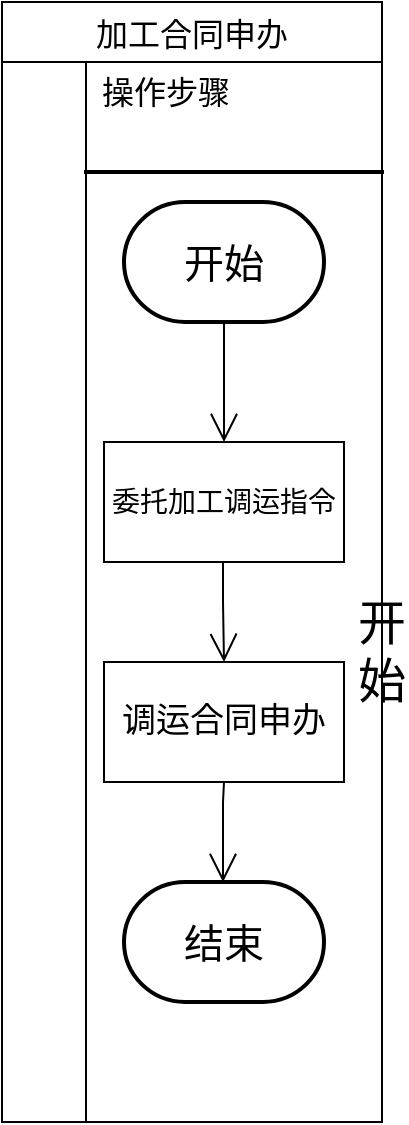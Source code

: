 <mxfile version="22.1.7" type="github">
  <diagram name="第 1 页" id="iP12DBV8bAaUlN6JMXEY">
    <mxGraphModel dx="1050" dy="530" grid="1" gridSize="10" guides="1" tooltips="1" connect="1" arrows="1" fold="1" page="1" pageScale="1" pageWidth="827" pageHeight="1169" math="0" shadow="0">
      <root>
        <mxCell id="0" />
        <mxCell id="1" parent="0" />
        <mxCell id="yWSRPp1NiUVczaKX_BIT-11" value="" style="line;strokeWidth=2;html=1;" parent="1" vertex="1">
          <mxGeometry x="360" y="270" width="150" height="10" as="geometry" />
        </mxCell>
        <mxCell id="yWSRPp1NiUVczaKX_BIT-19" value="" style="endArrow=open;endFill=1;endSize=12;html=1;rounded=0;exitX=0.5;exitY=1;exitDx=0;exitDy=0;entryX=0.5;entryY=0;entryDx=0;entryDy=0;" parent="1" target="yWSRPp1NiUVczaKX_BIT-20" edge="1">
          <mxGeometry width="160" relative="1" as="geometry">
            <mxPoint x="430" y="350" as="sourcePoint" />
            <mxPoint x="662" y="444" as="targetPoint" />
            <Array as="points">
              <mxPoint x="430" y="370" />
            </Array>
          </mxGeometry>
        </mxCell>
        <mxCell id="yWSRPp1NiUVczaKX_BIT-20" value="&lt;font style=&quot;font-size: 14px;&quot;&gt;委托加工调运指令&lt;/font&gt;" style="rounded=0;whiteSpace=wrap;html=1;" parent="1" vertex="1">
          <mxGeometry x="370" y="410" width="120" height="60" as="geometry" />
        </mxCell>
        <mxCell id="yWSRPp1NiUVczaKX_BIT-21" value="&lt;font style=&quot;font-size: 17px;&quot;&gt;调运合同申办&lt;/font&gt;" style="rounded=0;whiteSpace=wrap;html=1;" parent="1" vertex="1">
          <mxGeometry x="370" y="520" width="120" height="60" as="geometry" />
        </mxCell>
        <mxCell id="yWSRPp1NiUVczaKX_BIT-25" value="&lt;font style=&quot;font-size: 20px;&quot;&gt;开始&lt;/font&gt;" style="strokeWidth=2;html=1;shape=mxgraph.flowchart.terminator;whiteSpace=wrap;" parent="1" vertex="1">
          <mxGeometry x="380" y="290" width="100" height="60" as="geometry" />
        </mxCell>
        <mxCell id="yWSRPp1NiUVczaKX_BIT-26" value="&lt;font style=&quot;font-size: 20px;&quot;&gt;结束&lt;/font&gt;" style="strokeWidth=2;html=1;shape=mxgraph.flowchart.terminator;whiteSpace=wrap;" parent="1" vertex="1">
          <mxGeometry x="380" y="630" width="100" height="60" as="geometry" />
        </mxCell>
        <mxCell id="yWSRPp1NiUVczaKX_BIT-27" value="" style="endArrow=open;endFill=1;endSize=12;html=1;rounded=0;exitX=0.5;exitY=1;exitDx=0;exitDy=0;" parent="1" edge="1">
          <mxGeometry width="160" relative="1" as="geometry">
            <mxPoint x="429.5" y="470" as="sourcePoint" />
            <mxPoint x="430" y="520" as="targetPoint" />
            <Array as="points">
              <mxPoint x="429.5" y="490" />
            </Array>
          </mxGeometry>
        </mxCell>
        <mxCell id="yWSRPp1NiUVczaKX_BIT-28" value="" style="endArrow=open;endFill=1;endSize=12;html=1;rounded=0;entryX=0.5;entryY=0;entryDx=0;entryDy=0;" parent="1" edge="1">
          <mxGeometry width="160" relative="1" as="geometry">
            <mxPoint x="430" y="580" as="sourcePoint" />
            <mxPoint x="429.5" y="630" as="targetPoint" />
            <Array as="points">
              <mxPoint x="429.5" y="590" />
            </Array>
          </mxGeometry>
        </mxCell>
        <mxCell id="yWSRPp1NiUVczaKX_BIT-1" value="加工合同申办" style="shape=table;startSize=30;container=1;collapsible=0;childLayout=tableLayout;fixedRows=1;rowLines=0;fontStyle=0;strokeColor=default;fontSize=16;" parent="1" vertex="1">
          <mxGeometry x="319" y="190" width="190" height="560" as="geometry" />
        </mxCell>
        <mxCell id="yWSRPp1NiUVczaKX_BIT-2" value="" style="shape=tableRow;horizontal=0;startSize=0;swimlaneHead=0;swimlaneBody=0;top=0;left=0;bottom=0;right=0;collapsible=0;dropTarget=0;fillColor=none;points=[[0,0.5],[1,0.5]];portConstraint=eastwest;strokeColor=inherit;fontSize=16;" parent="yWSRPp1NiUVczaKX_BIT-1" vertex="1">
          <mxGeometry y="30" width="190" height="30" as="geometry" />
        </mxCell>
        <mxCell id="yWSRPp1NiUVczaKX_BIT-3" value="" style="shape=partialRectangle;html=1;whiteSpace=wrap;connectable=0;fillColor=none;top=0;left=0;bottom=0;right=0;overflow=hidden;pointerEvents=1;strokeColor=inherit;fontSize=16;" parent="yWSRPp1NiUVczaKX_BIT-2" vertex="1">
          <mxGeometry width="42" height="30" as="geometry">
            <mxRectangle width="42" height="30" as="alternateBounds" />
          </mxGeometry>
        </mxCell>
        <mxCell id="yWSRPp1NiUVczaKX_BIT-4" value="操作步骤" style="shape=partialRectangle;html=1;whiteSpace=wrap;connectable=0;fillColor=none;top=0;left=0;bottom=0;right=0;align=left;spacingLeft=6;overflow=hidden;strokeColor=inherit;fontSize=16;" parent="yWSRPp1NiUVczaKX_BIT-2" vertex="1">
          <mxGeometry x="42" width="148" height="30" as="geometry">
            <mxRectangle width="148" height="30" as="alternateBounds" />
          </mxGeometry>
        </mxCell>
        <mxCell id="yWSRPp1NiUVczaKX_BIT-5" value="" style="shape=tableRow;horizontal=0;startSize=0;swimlaneHead=0;swimlaneBody=0;top=0;left=0;bottom=0;right=0;collapsible=0;dropTarget=0;fillColor=none;points=[[0,0.5],[1,0.5]];portConstraint=eastwest;strokeColor=inherit;fontSize=16;" parent="yWSRPp1NiUVczaKX_BIT-1" vertex="1">
          <mxGeometry y="60" width="190" height="30" as="geometry" />
        </mxCell>
        <mxCell id="yWSRPp1NiUVczaKX_BIT-6" value="" style="shape=partialRectangle;html=1;whiteSpace=wrap;connectable=0;fillColor=none;top=0;left=0;bottom=0;right=0;overflow=hidden;strokeColor=inherit;fontSize=16;" parent="yWSRPp1NiUVczaKX_BIT-5" vertex="1">
          <mxGeometry width="42" height="30" as="geometry">
            <mxRectangle width="42" height="30" as="alternateBounds" />
          </mxGeometry>
        </mxCell>
        <mxCell id="yWSRPp1NiUVczaKX_BIT-7" value="" style="shape=partialRectangle;html=1;whiteSpace=wrap;connectable=0;fillColor=none;top=0;left=0;bottom=0;right=0;align=left;spacingLeft=6;overflow=hidden;strokeColor=inherit;fontSize=16;" parent="yWSRPp1NiUVczaKX_BIT-5" vertex="1">
          <mxGeometry x="42" width="148" height="30" as="geometry">
            <mxRectangle width="148" height="30" as="alternateBounds" />
          </mxGeometry>
        </mxCell>
        <mxCell id="yWSRPp1NiUVczaKX_BIT-8" value="" style="shape=tableRow;horizontal=0;startSize=0;swimlaneHead=0;swimlaneBody=0;top=0;left=0;bottom=0;right=0;collapsible=0;dropTarget=0;fillColor=none;points=[[0,0.5],[1,0.5]];portConstraint=eastwest;strokeColor=inherit;fontSize=16;" parent="yWSRPp1NiUVczaKX_BIT-1" vertex="1">
          <mxGeometry y="90" width="190" height="470" as="geometry" />
        </mxCell>
        <mxCell id="yWSRPp1NiUVczaKX_BIT-9" value="" style="shape=partialRectangle;html=1;whiteSpace=wrap;connectable=0;fillColor=none;top=0;left=0;bottom=0;right=0;overflow=hidden;strokeColor=inherit;fontSize=16;" parent="yWSRPp1NiUVczaKX_BIT-8" vertex="1">
          <mxGeometry width="42" height="470" as="geometry">
            <mxRectangle width="42" height="470" as="alternateBounds" />
          </mxGeometry>
        </mxCell>
        <mxCell id="yWSRPp1NiUVczaKX_BIT-10" value="" style="shape=partialRectangle;html=1;whiteSpace=wrap;connectable=0;fillColor=none;top=0;left=0;bottom=0;right=0;align=left;spacingLeft=6;overflow=hidden;strokeColor=inherit;fontSize=16;" parent="yWSRPp1NiUVczaKX_BIT-8" vertex="1">
          <mxGeometry x="42" width="148" height="470" as="geometry">
            <mxRectangle width="148" height="470" as="alternateBounds" />
          </mxGeometry>
        </mxCell>
        <mxCell id="yWSRPp1NiUVczaKX_BIT-13" value="&lt;font style=&quot;font-size: 24px;&quot;&gt;开始&lt;/font&gt;" style="shape=ext;double=1;rounded=1;whiteSpace=wrap;html=1;" parent="yWSRPp1NiUVczaKX_BIT-8" vertex="1">
          <mxGeometry x="190" width="NaN" height="470" as="geometry">
            <mxRectangle width="NaN" height="470" as="alternateBounds" />
          </mxGeometry>
        </mxCell>
        <mxCell id="yWSRPp1NiUVczaKX_BIT-15" value="" style="whiteSpace=wrap;html=1;rounded=1;" parent="yWSRPp1NiUVczaKX_BIT-8" vertex="1">
          <mxGeometry width="NaN" height="470" as="geometry">
            <mxRectangle width="NaN" height="470" as="alternateBounds" />
          </mxGeometry>
        </mxCell>
      </root>
    </mxGraphModel>
  </diagram>
</mxfile>
